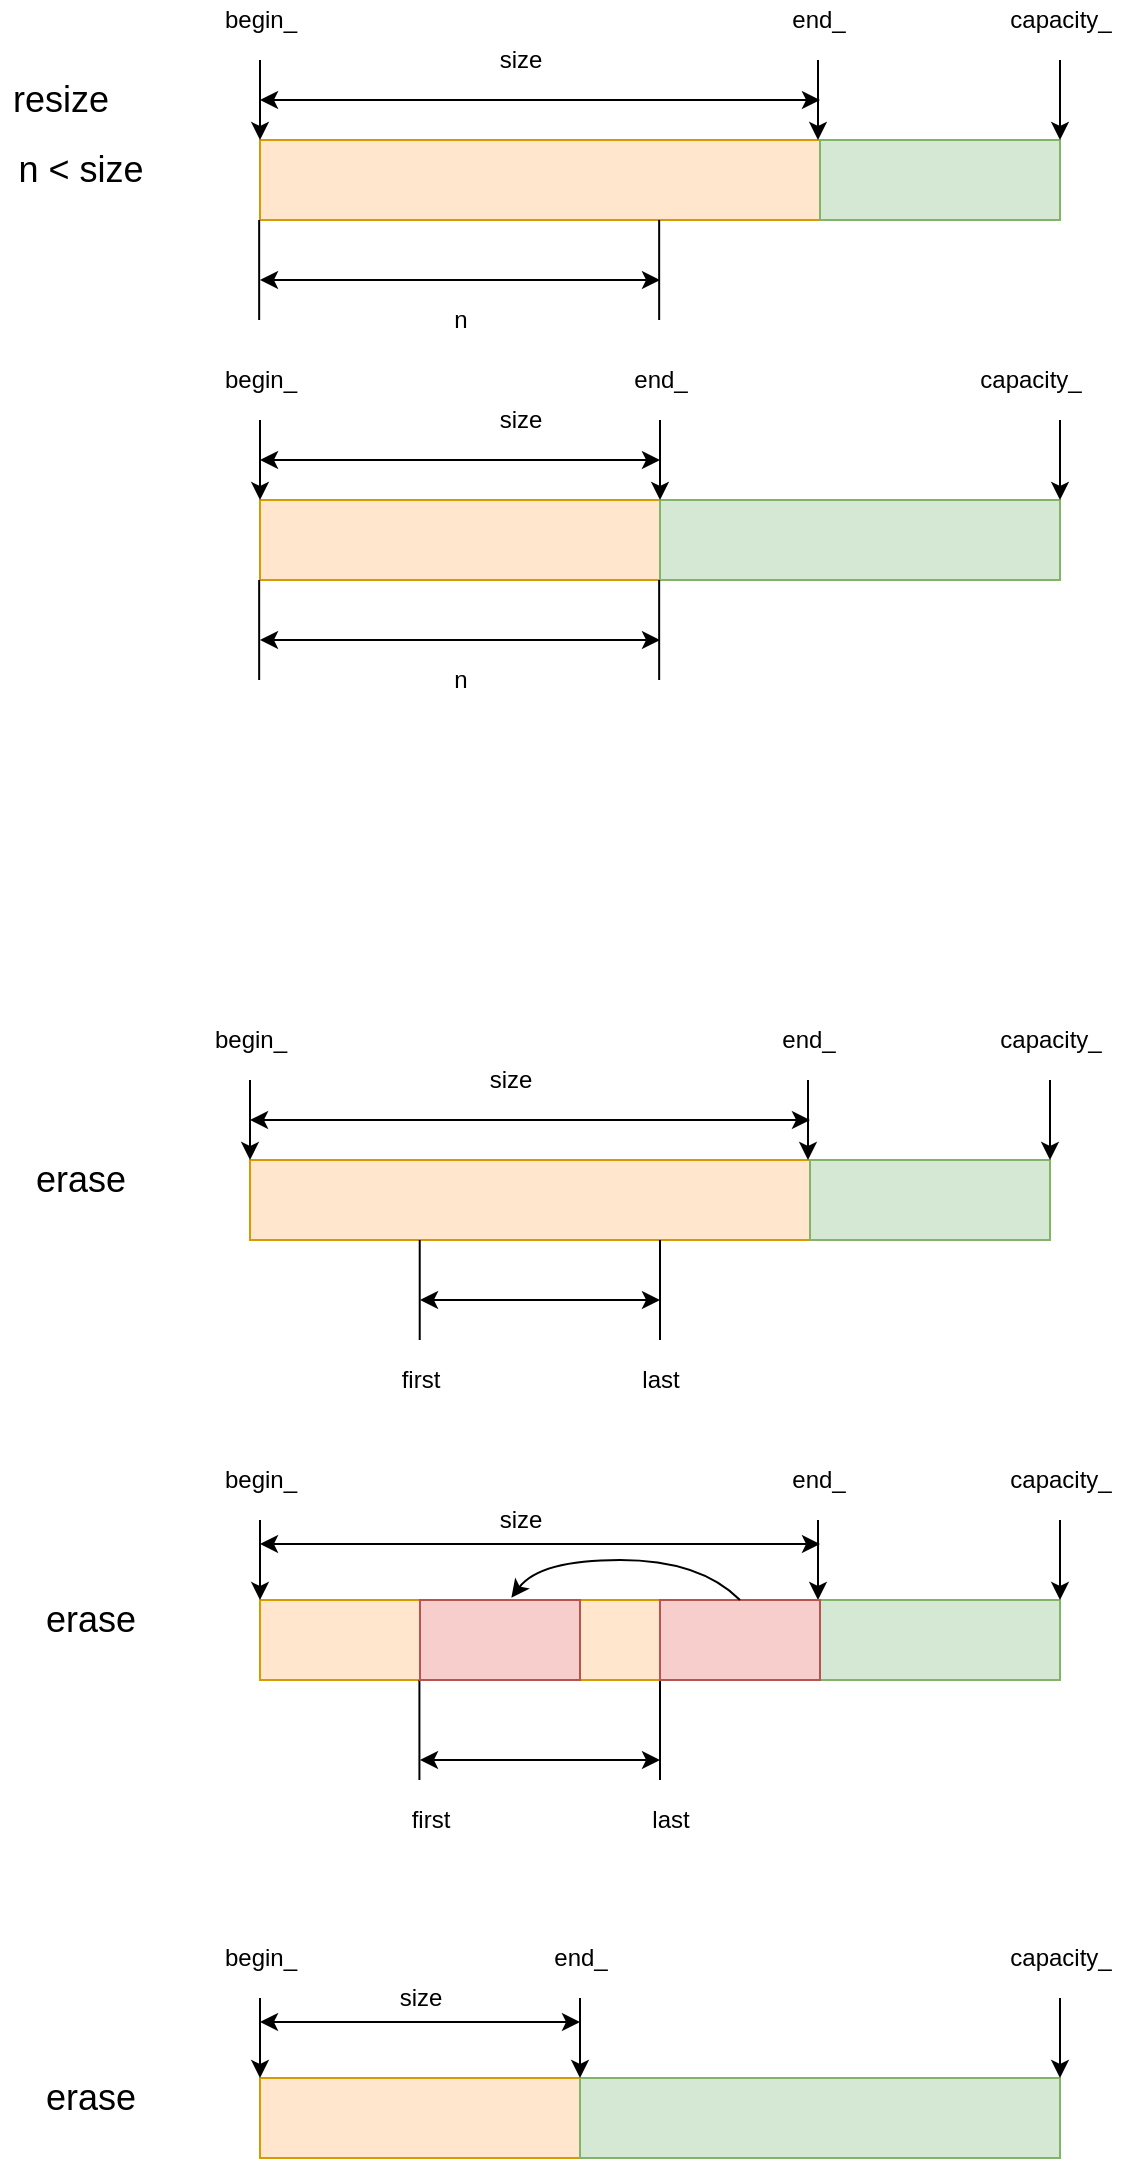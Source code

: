 <mxfile version="20.8.16" type="device"><diagram id="dbhADYNZQpSjNwPVPMlL" name="第 1 页"><mxGraphModel dx="1427" dy="786" grid="1" gridSize="10" guides="1" tooltips="1" connect="1" arrows="1" fold="1" page="1" pageScale="1" pageWidth="827" pageHeight="1169" math="0" shadow="0"><root><mxCell id="0"/><mxCell id="1" parent="0"/><mxCell id="Ivka4Ymbr-MlcSN5qDW8-1" value="" style="rounded=0;whiteSpace=wrap;html=1;fillColor=#ffe6cc;strokeColor=#d79b00;" parent="1" vertex="1"><mxGeometry x="160" y="160" width="280" height="40" as="geometry"/></mxCell><mxCell id="Ivka4Ymbr-MlcSN5qDW8-2" value="" style="rounded=0;whiteSpace=wrap;html=1;fillColor=#d5e8d4;strokeColor=#82b366;" parent="1" vertex="1"><mxGeometry x="440" y="160" width="120" height="40" as="geometry"/></mxCell><mxCell id="Ivka4Ymbr-MlcSN5qDW8-3" value="" style="endArrow=classic;html=1;rounded=0;entryX=0;entryY=0;entryDx=0;entryDy=0;" parent="1" target="Ivka4Ymbr-MlcSN5qDW8-1" edge="1"><mxGeometry width="50" height="50" relative="1" as="geometry"><mxPoint x="160" y="120" as="sourcePoint"/><mxPoint x="200" y="70" as="targetPoint"/></mxGeometry></mxCell><mxCell id="Ivka4Ymbr-MlcSN5qDW8-4" value="" style="endArrow=classic;html=1;rounded=0;entryX=0;entryY=0;entryDx=0;entryDy=0;" parent="1" edge="1"><mxGeometry width="50" height="50" relative="1" as="geometry"><mxPoint x="439" y="120" as="sourcePoint"/><mxPoint x="439.0" y="160" as="targetPoint"/></mxGeometry></mxCell><mxCell id="Ivka4Ymbr-MlcSN5qDW8-5" value="" style="endArrow=classic;html=1;rounded=0;entryX=0;entryY=0;entryDx=0;entryDy=0;" parent="1" edge="1"><mxGeometry width="50" height="50" relative="1" as="geometry"><mxPoint x="560" y="120" as="sourcePoint"/><mxPoint x="560.0" y="160" as="targetPoint"/></mxGeometry></mxCell><mxCell id="Ivka4Ymbr-MlcSN5qDW8-6" value="begin_" style="text;html=1;resizable=0;autosize=1;align=center;verticalAlign=middle;points=[];fillColor=none;strokeColor=none;rounded=0;" parent="1" vertex="1"><mxGeometry x="135" y="90" width="50" height="20" as="geometry"/></mxCell><mxCell id="Ivka4Ymbr-MlcSN5qDW8-7" value="end_" style="text;html=1;resizable=0;autosize=1;align=center;verticalAlign=middle;points=[];fillColor=none;strokeColor=none;rounded=0;" parent="1" vertex="1"><mxGeometry x="419" y="90" width="40" height="20" as="geometry"/></mxCell><mxCell id="Ivka4Ymbr-MlcSN5qDW8-8" value="capacity_" style="text;html=1;resizable=0;autosize=1;align=center;verticalAlign=middle;points=[];fillColor=none;strokeColor=none;rounded=0;" parent="1" vertex="1"><mxGeometry x="525" y="90" width="70" height="20" as="geometry"/></mxCell><mxCell id="Ivka4Ymbr-MlcSN5qDW8-12" value="" style="endArrow=classic;startArrow=classic;html=1;rounded=0;fontSize=12;" parent="1" edge="1"><mxGeometry width="50" height="50" relative="1" as="geometry"><mxPoint x="160" y="230" as="sourcePoint"/><mxPoint x="360" y="230" as="targetPoint"/></mxGeometry></mxCell><mxCell id="Ivka4Ymbr-MlcSN5qDW8-13" value="" style="endArrow=none;html=1;rounded=0;fontSize=12;" parent="1" edge="1"><mxGeometry width="50" height="50" relative="1" as="geometry"><mxPoint x="159.58" y="250" as="sourcePoint"/><mxPoint x="159.58" y="200" as="targetPoint"/></mxGeometry></mxCell><mxCell id="Ivka4Ymbr-MlcSN5qDW8-14" value="" style="endArrow=none;html=1;rounded=0;fontSize=12;" parent="1" edge="1"><mxGeometry width="50" height="50" relative="1" as="geometry"><mxPoint x="359.58" y="250" as="sourcePoint"/><mxPoint x="359.58" y="200" as="targetPoint"/></mxGeometry></mxCell><mxCell id="Ivka4Ymbr-MlcSN5qDW8-15" value="n" style="text;html=1;resizable=0;autosize=1;align=center;verticalAlign=middle;points=[];fillColor=none;strokeColor=none;rounded=0;fontSize=12;" parent="1" vertex="1"><mxGeometry x="250" y="240" width="20" height="20" as="geometry"/></mxCell><mxCell id="Ivka4Ymbr-MlcSN5qDW8-16" value="" style="endArrow=classic;startArrow=classic;html=1;rounded=0;fontSize=12;" parent="1" edge="1"><mxGeometry width="50" height="50" relative="1" as="geometry"><mxPoint x="160" y="140" as="sourcePoint"/><mxPoint x="440" y="140" as="targetPoint"/></mxGeometry></mxCell><mxCell id="Ivka4Ymbr-MlcSN5qDW8-17" value="size" style="text;html=1;resizable=0;autosize=1;align=center;verticalAlign=middle;points=[];fillColor=none;strokeColor=none;rounded=0;fontSize=12;" parent="1" vertex="1"><mxGeometry x="270" y="110" width="40" height="20" as="geometry"/></mxCell><mxCell id="Ivka4Ymbr-MlcSN5qDW8-18" value="&lt;font style=&quot;font-size: 18px&quot;&gt;resize&lt;/font&gt;" style="text;html=1;resizable=0;autosize=1;align=center;verticalAlign=middle;points=[];fillColor=none;strokeColor=none;rounded=0;fontSize=12;" parent="1" vertex="1"><mxGeometry x="30" y="130" width="60" height="20" as="geometry"/></mxCell><mxCell id="Ivka4Ymbr-MlcSN5qDW8-19" value="n &amp;lt; size" style="text;html=1;resizable=0;autosize=1;align=center;verticalAlign=middle;points=[];fillColor=none;strokeColor=none;rounded=0;fontSize=18;" parent="1" vertex="1"><mxGeometry x="30" y="160" width="80" height="30" as="geometry"/></mxCell><mxCell id="Ivka4Ymbr-MlcSN5qDW8-20" value="" style="rounded=0;whiteSpace=wrap;html=1;fillColor=#ffe6cc;strokeColor=#d79b00;" parent="1" vertex="1"><mxGeometry x="160" y="340" width="200" height="40" as="geometry"/></mxCell><mxCell id="Ivka4Ymbr-MlcSN5qDW8-21" value="" style="rounded=0;whiteSpace=wrap;html=1;fillColor=#d5e8d4;strokeColor=#82b366;" parent="1" vertex="1"><mxGeometry x="360" y="340" width="200" height="40" as="geometry"/></mxCell><mxCell id="Ivka4Ymbr-MlcSN5qDW8-22" value="" style="endArrow=classic;html=1;rounded=0;entryX=0;entryY=0;entryDx=0;entryDy=0;" parent="1" target="Ivka4Ymbr-MlcSN5qDW8-20" edge="1"><mxGeometry width="50" height="50" relative="1" as="geometry"><mxPoint x="160" y="300" as="sourcePoint"/><mxPoint x="200" y="250" as="targetPoint"/></mxGeometry></mxCell><mxCell id="Ivka4Ymbr-MlcSN5qDW8-23" value="" style="endArrow=classic;html=1;rounded=0;entryX=0;entryY=0;entryDx=0;entryDy=0;" parent="1" edge="1"><mxGeometry width="50" height="50" relative="1" as="geometry"><mxPoint x="360" y="300" as="sourcePoint"/><mxPoint x="360.0" y="340" as="targetPoint"/></mxGeometry></mxCell><mxCell id="Ivka4Ymbr-MlcSN5qDW8-24" value="" style="endArrow=classic;html=1;rounded=0;entryX=0;entryY=0;entryDx=0;entryDy=0;" parent="1" edge="1"><mxGeometry width="50" height="50" relative="1" as="geometry"><mxPoint x="560" y="300" as="sourcePoint"/><mxPoint x="560.0" y="340" as="targetPoint"/></mxGeometry></mxCell><mxCell id="Ivka4Ymbr-MlcSN5qDW8-25" value="begin_" style="text;html=1;resizable=0;autosize=1;align=center;verticalAlign=middle;points=[];fillColor=none;strokeColor=none;rounded=0;" parent="1" vertex="1"><mxGeometry x="135" y="270" width="50" height="20" as="geometry"/></mxCell><mxCell id="Ivka4Ymbr-MlcSN5qDW8-26" value="end_" style="text;html=1;resizable=0;autosize=1;align=center;verticalAlign=middle;points=[];fillColor=none;strokeColor=none;rounded=0;" parent="1" vertex="1"><mxGeometry x="340" y="270" width="40" height="20" as="geometry"/></mxCell><mxCell id="Ivka4Ymbr-MlcSN5qDW8-27" value="capacity_" style="text;html=1;resizable=0;autosize=1;align=center;verticalAlign=middle;points=[];fillColor=none;strokeColor=none;rounded=0;" parent="1" vertex="1"><mxGeometry x="510" y="270" width="70" height="20" as="geometry"/></mxCell><mxCell id="Ivka4Ymbr-MlcSN5qDW8-28" value="" style="endArrow=classic;startArrow=classic;html=1;rounded=0;fontSize=12;" parent="1" edge="1"><mxGeometry width="50" height="50" relative="1" as="geometry"><mxPoint x="160" y="410" as="sourcePoint"/><mxPoint x="360" y="410" as="targetPoint"/></mxGeometry></mxCell><mxCell id="Ivka4Ymbr-MlcSN5qDW8-29" value="" style="endArrow=none;html=1;rounded=0;fontSize=12;" parent="1" edge="1"><mxGeometry width="50" height="50" relative="1" as="geometry"><mxPoint x="159.58" y="430" as="sourcePoint"/><mxPoint x="159.58" y="380" as="targetPoint"/></mxGeometry></mxCell><mxCell id="Ivka4Ymbr-MlcSN5qDW8-30" value="" style="endArrow=none;html=1;rounded=0;fontSize=12;" parent="1" edge="1"><mxGeometry width="50" height="50" relative="1" as="geometry"><mxPoint x="359.58" y="430" as="sourcePoint"/><mxPoint x="359.58" y="380" as="targetPoint"/></mxGeometry></mxCell><mxCell id="Ivka4Ymbr-MlcSN5qDW8-31" value="n" style="text;html=1;resizable=0;autosize=1;align=center;verticalAlign=middle;points=[];fillColor=none;strokeColor=none;rounded=0;fontSize=12;" parent="1" vertex="1"><mxGeometry x="250" y="420" width="20" height="20" as="geometry"/></mxCell><mxCell id="Ivka4Ymbr-MlcSN5qDW8-32" value="" style="endArrow=classic;startArrow=classic;html=1;rounded=0;fontSize=12;" parent="1" edge="1"><mxGeometry width="50" height="50" relative="1" as="geometry"><mxPoint x="160" y="320" as="sourcePoint"/><mxPoint x="360" y="320" as="targetPoint"/></mxGeometry></mxCell><mxCell id="Ivka4Ymbr-MlcSN5qDW8-33" value="size" style="text;html=1;resizable=0;autosize=1;align=center;verticalAlign=middle;points=[];fillColor=none;strokeColor=none;rounded=0;fontSize=12;" parent="1" vertex="1"><mxGeometry x="270" y="290" width="40" height="20" as="geometry"/></mxCell><mxCell id="j095_bUQszNyQUId4Dwv-1" value="" style="rounded=0;whiteSpace=wrap;html=1;fillColor=#ffe6cc;strokeColor=#d79b00;" vertex="1" parent="1"><mxGeometry x="155" y="670" width="280" height="40" as="geometry"/></mxCell><mxCell id="j095_bUQszNyQUId4Dwv-2" value="" style="rounded=0;whiteSpace=wrap;html=1;fillColor=#d5e8d4;strokeColor=#82b366;" vertex="1" parent="1"><mxGeometry x="435" y="670" width="120" height="40" as="geometry"/></mxCell><mxCell id="j095_bUQszNyQUId4Dwv-3" value="" style="endArrow=classic;html=1;rounded=0;entryX=0;entryY=0;entryDx=0;entryDy=0;" edge="1" parent="1" target="j095_bUQszNyQUId4Dwv-1"><mxGeometry width="50" height="50" relative="1" as="geometry"><mxPoint x="155" y="630" as="sourcePoint"/><mxPoint x="195" y="580" as="targetPoint"/></mxGeometry></mxCell><mxCell id="j095_bUQszNyQUId4Dwv-4" value="" style="endArrow=classic;html=1;rounded=0;entryX=0;entryY=0;entryDx=0;entryDy=0;" edge="1" parent="1"><mxGeometry width="50" height="50" relative="1" as="geometry"><mxPoint x="434" y="630" as="sourcePoint"/><mxPoint x="434.0" y="670" as="targetPoint"/></mxGeometry></mxCell><mxCell id="j095_bUQszNyQUId4Dwv-5" value="" style="endArrow=classic;html=1;rounded=0;entryX=0;entryY=0;entryDx=0;entryDy=0;" edge="1" parent="1"><mxGeometry width="50" height="50" relative="1" as="geometry"><mxPoint x="555" y="630" as="sourcePoint"/><mxPoint x="555.0" y="670" as="targetPoint"/></mxGeometry></mxCell><mxCell id="j095_bUQszNyQUId4Dwv-6" value="begin_" style="text;html=1;resizable=0;autosize=1;align=center;verticalAlign=middle;points=[];fillColor=none;strokeColor=none;rounded=0;" vertex="1" parent="1"><mxGeometry x="130" y="600" width="50" height="20" as="geometry"/></mxCell><mxCell id="j095_bUQszNyQUId4Dwv-7" value="end_" style="text;html=1;resizable=0;autosize=1;align=center;verticalAlign=middle;points=[];fillColor=none;strokeColor=none;rounded=0;" vertex="1" parent="1"><mxGeometry x="414" y="600" width="40" height="20" as="geometry"/></mxCell><mxCell id="j095_bUQszNyQUId4Dwv-8" value="capacity_" style="text;html=1;resizable=0;autosize=1;align=center;verticalAlign=middle;points=[];fillColor=none;strokeColor=none;rounded=0;" vertex="1" parent="1"><mxGeometry x="520" y="600" width="70" height="20" as="geometry"/></mxCell><mxCell id="j095_bUQszNyQUId4Dwv-9" value="" style="endArrow=classic;startArrow=classic;html=1;rounded=0;fontSize=12;" edge="1" parent="1"><mxGeometry width="50" height="50" relative="1" as="geometry"><mxPoint x="240" y="740" as="sourcePoint"/><mxPoint x="360" y="740" as="targetPoint"/></mxGeometry></mxCell><mxCell id="j095_bUQszNyQUId4Dwv-10" value="" style="endArrow=none;html=1;rounded=0;fontSize=12;" edge="1" parent="1"><mxGeometry width="50" height="50" relative="1" as="geometry"><mxPoint x="239.86" y="760" as="sourcePoint"/><mxPoint x="239.86" y="710" as="targetPoint"/></mxGeometry></mxCell><mxCell id="j095_bUQszNyQUId4Dwv-11" value="" style="endArrow=none;html=1;rounded=0;fontSize=12;" edge="1" parent="1"><mxGeometry width="50" height="50" relative="1" as="geometry"><mxPoint x="360.0" y="760" as="sourcePoint"/><mxPoint x="360.0" y="710" as="targetPoint"/></mxGeometry></mxCell><mxCell id="j095_bUQszNyQUId4Dwv-12" value="first" style="text;html=1;resizable=0;autosize=1;align=center;verticalAlign=middle;points=[];fillColor=none;strokeColor=none;rounded=0;fontSize=12;" vertex="1" parent="1"><mxGeometry x="220" y="765" width="40" height="30" as="geometry"/></mxCell><mxCell id="j095_bUQszNyQUId4Dwv-13" value="" style="endArrow=classic;startArrow=classic;html=1;rounded=0;fontSize=12;" edge="1" parent="1"><mxGeometry width="50" height="50" relative="1" as="geometry"><mxPoint x="155" y="650" as="sourcePoint"/><mxPoint x="435" y="650" as="targetPoint"/></mxGeometry></mxCell><mxCell id="j095_bUQszNyQUId4Dwv-14" value="size" style="text;html=1;resizable=0;autosize=1;align=center;verticalAlign=middle;points=[];fillColor=none;strokeColor=none;rounded=0;fontSize=12;" vertex="1" parent="1"><mxGeometry x="265" y="620" width="40" height="20" as="geometry"/></mxCell><mxCell id="j095_bUQszNyQUId4Dwv-15" value="&lt;font style=&quot;font-size: 18px&quot;&gt;erase&lt;/font&gt;" style="text;html=1;resizable=0;autosize=1;align=center;verticalAlign=middle;points=[];fillColor=none;strokeColor=none;rounded=0;fontSize=12;" vertex="1" parent="1"><mxGeometry x="35" y="660" width="70" height="40" as="geometry"/></mxCell><mxCell id="j095_bUQszNyQUId4Dwv-16" value="last" style="text;html=1;resizable=0;autosize=1;align=center;verticalAlign=middle;points=[];fillColor=none;strokeColor=none;rounded=0;fontSize=12;" vertex="1" parent="1"><mxGeometry x="340" y="765" width="40" height="30" as="geometry"/></mxCell><mxCell id="j095_bUQszNyQUId4Dwv-18" value="" style="rounded=0;whiteSpace=wrap;html=1;fillColor=#ffe6cc;strokeColor=#d79b00;" vertex="1" parent="1"><mxGeometry x="160" y="890" width="200" height="40" as="geometry"/></mxCell><mxCell id="j095_bUQszNyQUId4Dwv-19" value="" style="rounded=0;whiteSpace=wrap;html=1;fillColor=#d5e8d4;strokeColor=#82b366;" vertex="1" parent="1"><mxGeometry x="440" y="890" width="120" height="40" as="geometry"/></mxCell><mxCell id="j095_bUQszNyQUId4Dwv-20" value="" style="endArrow=classic;html=1;rounded=0;entryX=0;entryY=0;entryDx=0;entryDy=0;" edge="1" parent="1" target="j095_bUQszNyQUId4Dwv-18"><mxGeometry width="50" height="50" relative="1" as="geometry"><mxPoint x="160" y="850" as="sourcePoint"/><mxPoint x="200" y="800" as="targetPoint"/></mxGeometry></mxCell><mxCell id="j095_bUQszNyQUId4Dwv-21" value="" style="endArrow=classic;html=1;rounded=0;entryX=0;entryY=0;entryDx=0;entryDy=0;" edge="1" parent="1"><mxGeometry width="50" height="50" relative="1" as="geometry"><mxPoint x="439" y="850" as="sourcePoint"/><mxPoint x="439.0" y="890" as="targetPoint"/></mxGeometry></mxCell><mxCell id="j095_bUQszNyQUId4Dwv-22" value="" style="endArrow=classic;html=1;rounded=0;entryX=0;entryY=0;entryDx=0;entryDy=0;" edge="1" parent="1"><mxGeometry width="50" height="50" relative="1" as="geometry"><mxPoint x="560" y="850" as="sourcePoint"/><mxPoint x="560.0" y="890" as="targetPoint"/></mxGeometry></mxCell><mxCell id="j095_bUQszNyQUId4Dwv-23" value="begin_" style="text;html=1;resizable=0;autosize=1;align=center;verticalAlign=middle;points=[];fillColor=none;strokeColor=none;rounded=0;" vertex="1" parent="1"><mxGeometry x="135" y="820" width="50" height="20" as="geometry"/></mxCell><mxCell id="j095_bUQszNyQUId4Dwv-24" value="end_" style="text;html=1;resizable=0;autosize=1;align=center;verticalAlign=middle;points=[];fillColor=none;strokeColor=none;rounded=0;" vertex="1" parent="1"><mxGeometry x="419" y="820" width="40" height="20" as="geometry"/></mxCell><mxCell id="j095_bUQszNyQUId4Dwv-25" value="capacity_" style="text;html=1;resizable=0;autosize=1;align=center;verticalAlign=middle;points=[];fillColor=none;strokeColor=none;rounded=0;" vertex="1" parent="1"><mxGeometry x="525" y="820" width="70" height="20" as="geometry"/></mxCell><mxCell id="j095_bUQszNyQUId4Dwv-26" value="" style="endArrow=classic;startArrow=classic;html=1;rounded=0;fontSize=12;" edge="1" parent="1"><mxGeometry width="50" height="50" relative="1" as="geometry"><mxPoint x="240" y="970" as="sourcePoint"/><mxPoint x="360" y="970" as="targetPoint"/></mxGeometry></mxCell><mxCell id="j095_bUQszNyQUId4Dwv-27" value="" style="endArrow=none;html=1;rounded=0;fontSize=12;" edge="1" parent="1"><mxGeometry width="50" height="50" relative="1" as="geometry"><mxPoint x="239.71" y="980" as="sourcePoint"/><mxPoint x="239.71" y="930" as="targetPoint"/></mxGeometry></mxCell><mxCell id="j095_bUQszNyQUId4Dwv-28" value="" style="endArrow=none;html=1;rounded=0;fontSize=12;" edge="1" parent="1"><mxGeometry width="50" height="50" relative="1" as="geometry"><mxPoint x="360" y="980" as="sourcePoint"/><mxPoint x="360" y="930" as="targetPoint"/></mxGeometry></mxCell><mxCell id="j095_bUQszNyQUId4Dwv-29" value="first" style="text;html=1;resizable=0;autosize=1;align=center;verticalAlign=middle;points=[];fillColor=none;strokeColor=none;rounded=0;fontSize=12;" vertex="1" parent="1"><mxGeometry x="225" y="985" width="40" height="30" as="geometry"/></mxCell><mxCell id="j095_bUQszNyQUId4Dwv-30" value="" style="endArrow=classic;startArrow=classic;html=1;rounded=0;fontSize=12;" edge="1" parent="1"><mxGeometry width="50" height="50" relative="1" as="geometry"><mxPoint x="160" y="862" as="sourcePoint"/><mxPoint x="440" y="862" as="targetPoint"/></mxGeometry></mxCell><mxCell id="j095_bUQszNyQUId4Dwv-31" value="size" style="text;html=1;resizable=0;autosize=1;align=center;verticalAlign=middle;points=[];fillColor=none;strokeColor=none;rounded=0;fontSize=12;" vertex="1" parent="1"><mxGeometry x="270" y="840" width="40" height="20" as="geometry"/></mxCell><mxCell id="j095_bUQszNyQUId4Dwv-32" value="&lt;font style=&quot;font-size: 18px&quot;&gt;erase&lt;/font&gt;" style="text;html=1;resizable=0;autosize=1;align=center;verticalAlign=middle;points=[];fillColor=none;strokeColor=none;rounded=0;fontSize=12;" vertex="1" parent="1"><mxGeometry x="40" y="880" width="70" height="40" as="geometry"/></mxCell><mxCell id="j095_bUQszNyQUId4Dwv-33" value="last" style="text;html=1;resizable=0;autosize=1;align=center;verticalAlign=middle;points=[];fillColor=none;strokeColor=none;rounded=0;fontSize=12;" vertex="1" parent="1"><mxGeometry x="345" y="985" width="40" height="30" as="geometry"/></mxCell><mxCell id="j095_bUQszNyQUId4Dwv-34" value="" style="rounded=0;whiteSpace=wrap;html=1;fillColor=#f8cecc;strokeColor=#b85450;" vertex="1" parent="1"><mxGeometry x="360" y="890" width="80" height="40" as="geometry"/></mxCell><mxCell id="j095_bUQszNyQUId4Dwv-35" value="" style="rounded=0;whiteSpace=wrap;html=1;fillColor=#f8cecc;strokeColor=#b85450;" vertex="1" parent="1"><mxGeometry x="240" y="890" width="80" height="40" as="geometry"/></mxCell><mxCell id="j095_bUQszNyQUId4Dwv-40" value="" style="curved=1;endArrow=classic;html=1;rounded=0;exitX=0.5;exitY=0;exitDx=0;exitDy=0;entryX=0.571;entryY=-0.029;entryDx=0;entryDy=0;entryPerimeter=0;" edge="1" parent="1" source="j095_bUQszNyQUId4Dwv-34" target="j095_bUQszNyQUId4Dwv-35"><mxGeometry width="50" height="50" relative="1" as="geometry"><mxPoint x="250" y="920" as="sourcePoint"/><mxPoint x="300" y="870" as="targetPoint"/><Array as="points"><mxPoint x="380" y="870"/><mxPoint x="300" y="870"/></Array></mxGeometry></mxCell><mxCell id="j095_bUQszNyQUId4Dwv-41" value="" style="rounded=0;whiteSpace=wrap;html=1;fillColor=#ffe6cc;strokeColor=#d79b00;" vertex="1" parent="1"><mxGeometry x="160" y="1129" width="160" height="40" as="geometry"/></mxCell><mxCell id="j095_bUQszNyQUId4Dwv-42" value="" style="rounded=0;whiteSpace=wrap;html=1;fillColor=#d5e8d4;strokeColor=#82b366;" vertex="1" parent="1"><mxGeometry x="320" y="1129" width="240" height="40" as="geometry"/></mxCell><mxCell id="j095_bUQszNyQUId4Dwv-43" value="" style="endArrow=classic;html=1;rounded=0;entryX=0;entryY=0;entryDx=0;entryDy=0;" edge="1" parent="1" target="j095_bUQszNyQUId4Dwv-41"><mxGeometry width="50" height="50" relative="1" as="geometry"><mxPoint x="160" y="1089" as="sourcePoint"/><mxPoint x="200" y="1039" as="targetPoint"/></mxGeometry></mxCell><mxCell id="j095_bUQszNyQUId4Dwv-44" value="" style="endArrow=classic;html=1;rounded=0;entryX=0;entryY=0;entryDx=0;entryDy=0;" edge="1" parent="1"><mxGeometry width="50" height="50" relative="1" as="geometry"><mxPoint x="320" y="1089" as="sourcePoint"/><mxPoint x="320.0" y="1129" as="targetPoint"/></mxGeometry></mxCell><mxCell id="j095_bUQszNyQUId4Dwv-45" value="" style="endArrow=classic;html=1;rounded=0;entryX=0;entryY=0;entryDx=0;entryDy=0;" edge="1" parent="1"><mxGeometry width="50" height="50" relative="1" as="geometry"><mxPoint x="560" y="1089" as="sourcePoint"/><mxPoint x="560" y="1129" as="targetPoint"/></mxGeometry></mxCell><mxCell id="j095_bUQszNyQUId4Dwv-46" value="begin_" style="text;html=1;resizable=0;autosize=1;align=center;verticalAlign=middle;points=[];fillColor=none;strokeColor=none;rounded=0;" vertex="1" parent="1"><mxGeometry x="135" y="1059" width="50" height="20" as="geometry"/></mxCell><mxCell id="j095_bUQszNyQUId4Dwv-47" value="end_" style="text;html=1;resizable=0;autosize=1;align=center;verticalAlign=middle;points=[];fillColor=none;strokeColor=none;rounded=0;" vertex="1" parent="1"><mxGeometry x="300" y="1059" width="40" height="20" as="geometry"/></mxCell><mxCell id="j095_bUQszNyQUId4Dwv-48" value="capacity_" style="text;html=1;resizable=0;autosize=1;align=center;verticalAlign=middle;points=[];fillColor=none;strokeColor=none;rounded=0;" vertex="1" parent="1"><mxGeometry x="525" y="1059" width="70" height="20" as="geometry"/></mxCell><mxCell id="j095_bUQszNyQUId4Dwv-53" value="" style="endArrow=classic;startArrow=classic;html=1;rounded=0;fontSize=12;" edge="1" parent="1"><mxGeometry width="50" height="50" relative="1" as="geometry"><mxPoint x="160" y="1101" as="sourcePoint"/><mxPoint x="320" y="1101" as="targetPoint"/></mxGeometry></mxCell><mxCell id="j095_bUQszNyQUId4Dwv-54" value="size" style="text;html=1;resizable=0;autosize=1;align=center;verticalAlign=middle;points=[];fillColor=none;strokeColor=none;rounded=0;fontSize=12;" vertex="1" parent="1"><mxGeometry x="220" y="1079" width="40" height="20" as="geometry"/></mxCell><mxCell id="j095_bUQszNyQUId4Dwv-55" value="&lt;font style=&quot;font-size: 18px&quot;&gt;erase&lt;/font&gt;" style="text;html=1;resizable=0;autosize=1;align=center;verticalAlign=middle;points=[];fillColor=none;strokeColor=none;rounded=0;fontSize=12;" vertex="1" parent="1"><mxGeometry x="40" y="1119" width="70" height="40" as="geometry"/></mxCell></root></mxGraphModel></diagram></mxfile>